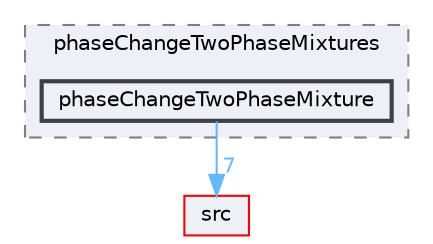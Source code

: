 digraph "applications/solvers/multiphase/interPhaseChangeFoam/phaseChangeTwoPhaseMixtures/phaseChangeTwoPhaseMixture"
{
 // LATEX_PDF_SIZE
  bgcolor="transparent";
  edge [fontname=Helvetica,fontsize=10,labelfontname=Helvetica,labelfontsize=10];
  node [fontname=Helvetica,fontsize=10,shape=box,height=0.2,width=0.4];
  compound=true
  subgraph clusterdir_428d76558bf17b61b63e4dbf2a2e5401 {
    graph [ bgcolor="#edf0f7", pencolor="grey50", label="phaseChangeTwoPhaseMixtures", fontname=Helvetica,fontsize=10 style="filled,dashed", URL="dir_428d76558bf17b61b63e4dbf2a2e5401.html",tooltip=""]
  dir_21e893d6b4a0ab8f17bf121752a23206 [label="phaseChangeTwoPhaseMixture", fillcolor="#edf0f7", color="grey25", style="filled,bold", URL="dir_21e893d6b4a0ab8f17bf121752a23206.html",tooltip=""];
  }
  dir_68267d1309a1af8e8297ef4c3efbcdba [label="src", fillcolor="#edf0f7", color="red", style="filled", URL="dir_68267d1309a1af8e8297ef4c3efbcdba.html",tooltip=""];
  dir_21e893d6b4a0ab8f17bf121752a23206->dir_68267d1309a1af8e8297ef4c3efbcdba [headlabel="7", labeldistance=1.5 headhref="dir_002879_003729.html" href="dir_002879_003729.html" color="steelblue1" fontcolor="steelblue1"];
}
